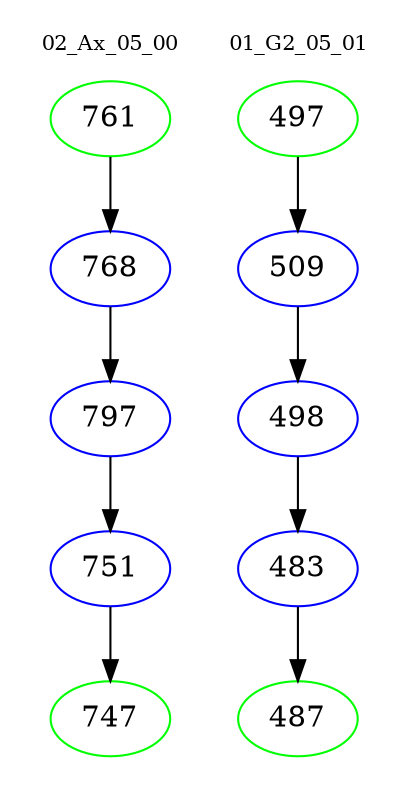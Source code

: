 digraph{
subgraph cluster_0 {
color = white
label = "02_Ax_05_00";
fontsize=10;
T0_761 [label="761", color="green"]
T0_761 -> T0_768 [color="black"]
T0_768 [label="768", color="blue"]
T0_768 -> T0_797 [color="black"]
T0_797 [label="797", color="blue"]
T0_797 -> T0_751 [color="black"]
T0_751 [label="751", color="blue"]
T0_751 -> T0_747 [color="black"]
T0_747 [label="747", color="green"]
}
subgraph cluster_1 {
color = white
label = "01_G2_05_01";
fontsize=10;
T1_497 [label="497", color="green"]
T1_497 -> T1_509 [color="black"]
T1_509 [label="509", color="blue"]
T1_509 -> T1_498 [color="black"]
T1_498 [label="498", color="blue"]
T1_498 -> T1_483 [color="black"]
T1_483 [label="483", color="blue"]
T1_483 -> T1_487 [color="black"]
T1_487 [label="487", color="green"]
}
}
